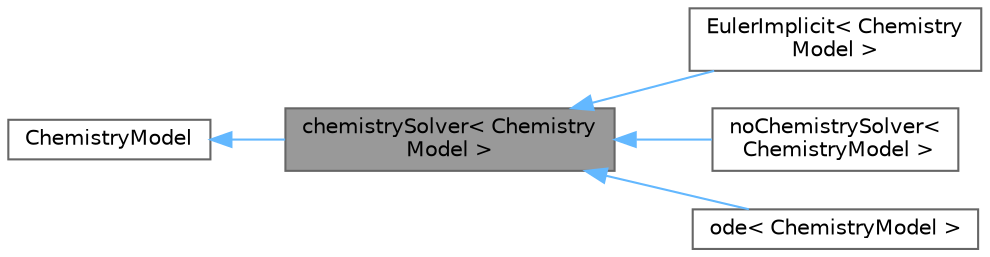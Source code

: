 digraph "chemistrySolver&lt; ChemistryModel &gt;"
{
 // LATEX_PDF_SIZE
  bgcolor="transparent";
  edge [fontname=Helvetica,fontsize=10,labelfontname=Helvetica,labelfontsize=10];
  node [fontname=Helvetica,fontsize=10,shape=box,height=0.2,width=0.4];
  rankdir="LR";
  Node1 [id="Node000001",label="chemistrySolver\< Chemistry\lModel \>",height=0.2,width=0.4,color="gray40", fillcolor="grey60", style="filled", fontcolor="black",tooltip="An abstract base class for solving chemistry."];
  Node2 -> Node1 [id="edge1_Node000001_Node000002",dir="back",color="steelblue1",style="solid",tooltip=" "];
  Node2 [id="Node000002",label="ChemistryModel",height=0.2,width=0.4,color="gray40", fillcolor="white", style="filled",tooltip=" "];
  Node1 -> Node3 [id="edge2_Node000001_Node000003",dir="back",color="steelblue1",style="solid",tooltip=" "];
  Node3 [id="Node000003",label="EulerImplicit\< Chemistry\lModel \>",height=0.2,width=0.4,color="gray40", fillcolor="white", style="filled",URL="$classFoam_1_1EulerImplicit.html",tooltip="An Euler implicit solver for chemistry."];
  Node1 -> Node4 [id="edge3_Node000001_Node000004",dir="back",color="steelblue1",style="solid",tooltip=" "];
  Node4 [id="Node000004",label="noChemistrySolver\<\l ChemistryModel \>",height=0.2,width=0.4,color="gray40", fillcolor="white", style="filled",URL="$classFoam_1_1noChemistrySolver.html",tooltip="Dummy chemistry solver for 'none' option."];
  Node1 -> Node5 [id="edge4_Node000001_Node000005",dir="back",color="steelblue1",style="solid",tooltip=" "];
  Node5 [id="Node000005",label="ode\< ChemistryModel \>",height=0.2,width=0.4,color="gray40", fillcolor="white", style="filled",URL="$classFoam_1_1ode.html",tooltip="An ODE solver for chemistry."];
}
